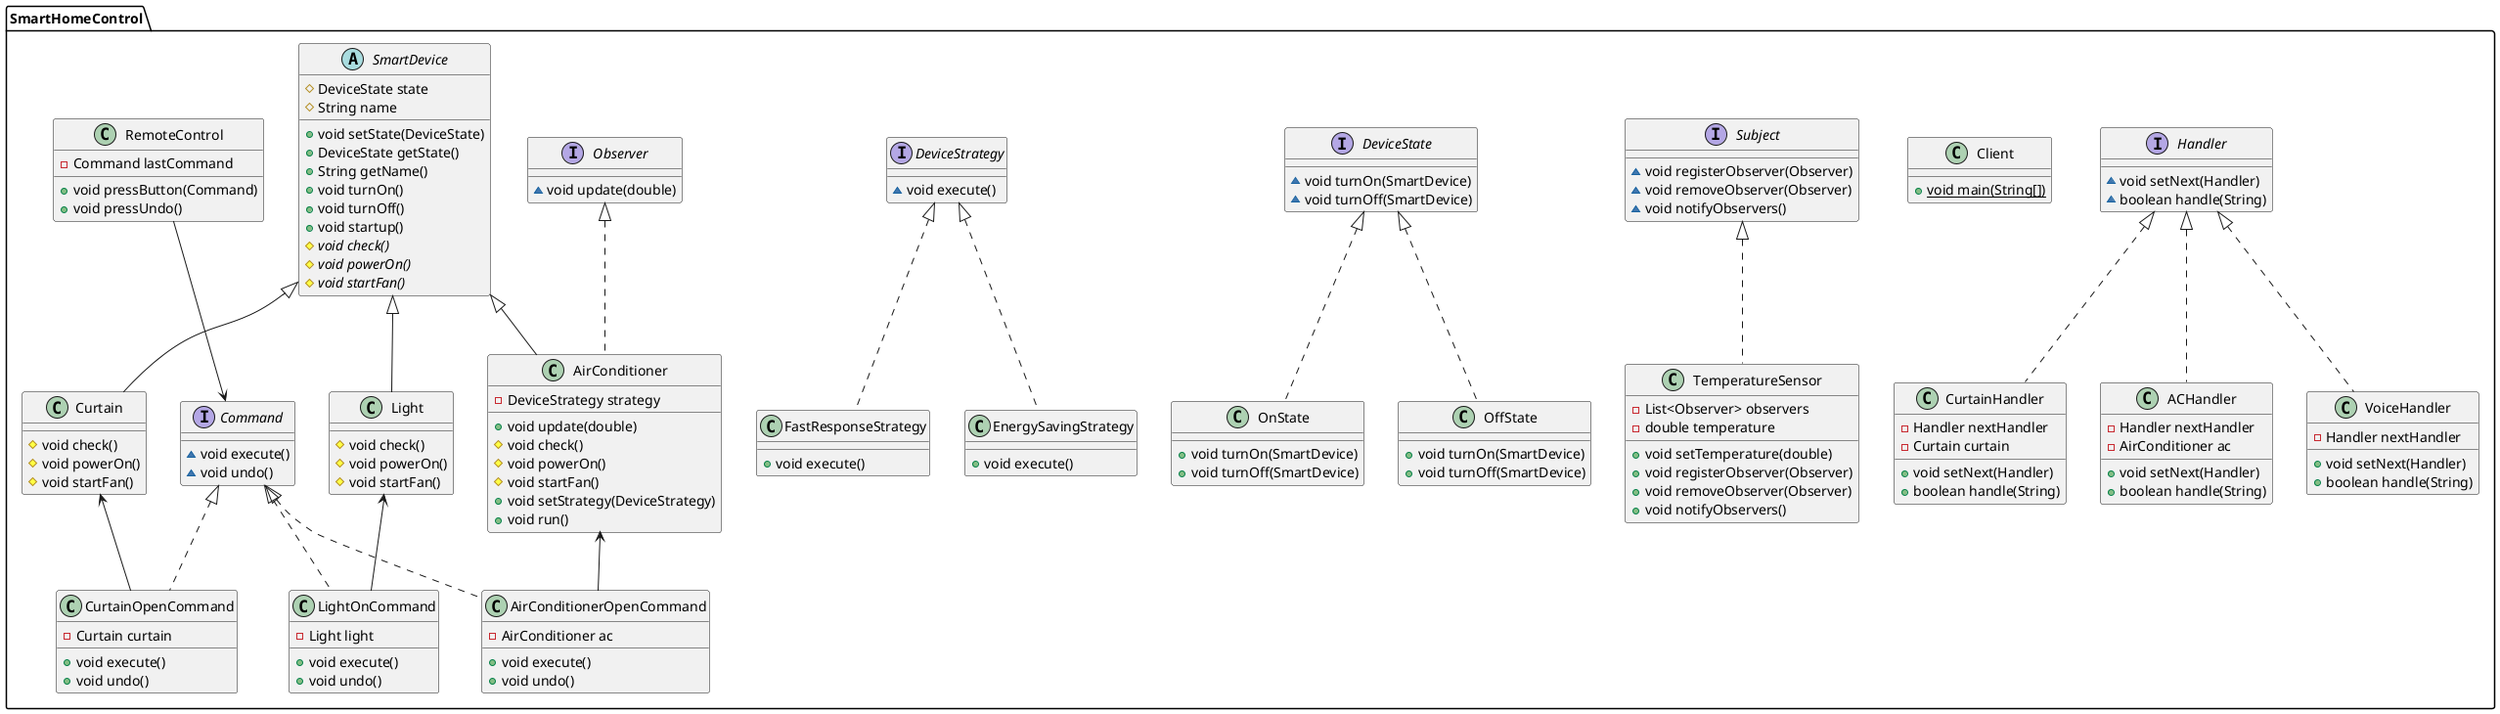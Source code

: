 @startuml
interface SmartHomeControl.Handler {
~ void setNext(Handler)
~ boolean handle(String)
}

class SmartHomeControl.EnergySavingStrategy {
+ void execute()
}

class SmartHomeControl.AirConditionerOpenCommand {
- AirConditioner ac
+ void execute()
+ void undo()
}


class SmartHomeControl.FastResponseStrategy {
+ void execute()
}

class SmartHomeControl.Client {
+ {static} void main(String[])
}

interface SmartHomeControl.Observer {
~ void update(double)
}

class SmartHomeControl.CurtainHandler {
- Handler nextHandler
- Curtain curtain
+ void setNext(Handler)
+ boolean handle(String)
}


interface SmartHomeControl.Subject {
~ void registerObserver(Observer)
~ void removeObserver(Observer)
~ void notifyObservers()
}

class SmartHomeControl.TemperatureSensor {
- List<Observer> observers
- double temperature
+ void setTemperature(double)
+ void registerObserver(Observer)
+ void removeObserver(Observer)
+ void notifyObservers()
}


interface SmartHomeControl.DeviceState {
~ void turnOn(SmartDevice)
~ void turnOff(SmartDevice)
}

interface SmartHomeControl.DeviceStrategy {
~ void execute()
}

abstract class SmartHomeControl.SmartDevice {
# DeviceState state
# String name
+ void setState(DeviceState)
+ DeviceState getState()
+ String getName()
+ void turnOn()
+ void turnOff()
+ void startup()
# {abstract}void check()
# {abstract}void powerOn()
# {abstract}void startFan()
}


class SmartHomeControl.ACHandler {
- Handler nextHandler
- AirConditioner ac
+ void setNext(Handler)
+ boolean handle(String)
}


class SmartHomeControl.VoiceHandler {
- Handler nextHandler
+ void setNext(Handler)
+ boolean handle(String)
}


class SmartHomeControl.OnState {
+ void turnOn(SmartDevice)
+ void turnOff(SmartDevice)
}

class SmartHomeControl.AirConditioner {
- DeviceStrategy strategy
+ void update(double)
# void check()
# void powerOn()
# void startFan()
+ void setStrategy(DeviceStrategy)
+ void run()
}


class SmartHomeControl.Light {
# void check()
# void powerOn()
# void startFan()
}

interface SmartHomeControl.Command {
~ void execute()
~ void undo()
}

class SmartHomeControl.LightOnCommand {
- Light light
+ void execute()
+ void undo()
}


class SmartHomeControl.OffState {
+ void turnOn(SmartDevice)
+ void turnOff(SmartDevice)
}

class SmartHomeControl.CurtainOpenCommand {
- Curtain curtain
+ void execute()
+ void undo()
}


class SmartHomeControl.Curtain {
# void check()
# void powerOn()
# void startFan()
}

class SmartHomeControl.RemoteControl {
- Command lastCommand
+ void pressButton(Command)
+ void pressUndo()
}


SmartHomeControl.AirConditioner <-- SmartHomeControl.AirConditionerOpenCommand
SmartHomeControl.Light <-- SmartHomeControl.LightOnCommand
SmartHomeControl.Curtain <-- SmartHomeControl.CurtainOpenCommand
SmartHomeControl.RemoteControl --> SmartHomeControl.Command
SmartHomeControl.DeviceStrategy <|.. SmartHomeControl.EnergySavingStrategy
SmartHomeControl.Command <|.. SmartHomeControl.AirConditionerOpenCommand
SmartHomeControl.DeviceStrategy <|.. SmartHomeControl.FastResponseStrategy
SmartHomeControl.Handler <|.. SmartHomeControl.CurtainHandler
SmartHomeControl.Subject <|.. SmartHomeControl.TemperatureSensor
SmartHomeControl.Handler <|.. SmartHomeControl.ACHandler
SmartHomeControl.Handler <|.. SmartHomeControl.VoiceHandler
SmartHomeControl.DeviceState <|.. SmartHomeControl.OnState
SmartHomeControl.Observer <|.. SmartHomeControl.AirConditioner
SmartHomeControl.SmartDevice <|-- SmartHomeControl.AirConditioner
SmartHomeControl.SmartDevice <|-- SmartHomeControl.Light
SmartHomeControl.Command <|.. SmartHomeControl.LightOnCommand
SmartHomeControl.DeviceState <|.. SmartHomeControl.OffState
SmartHomeControl.Command <|.. SmartHomeControl.CurtainOpenCommand
SmartHomeControl.SmartDevice <|-- SmartHomeControl.Curtain
@enduml